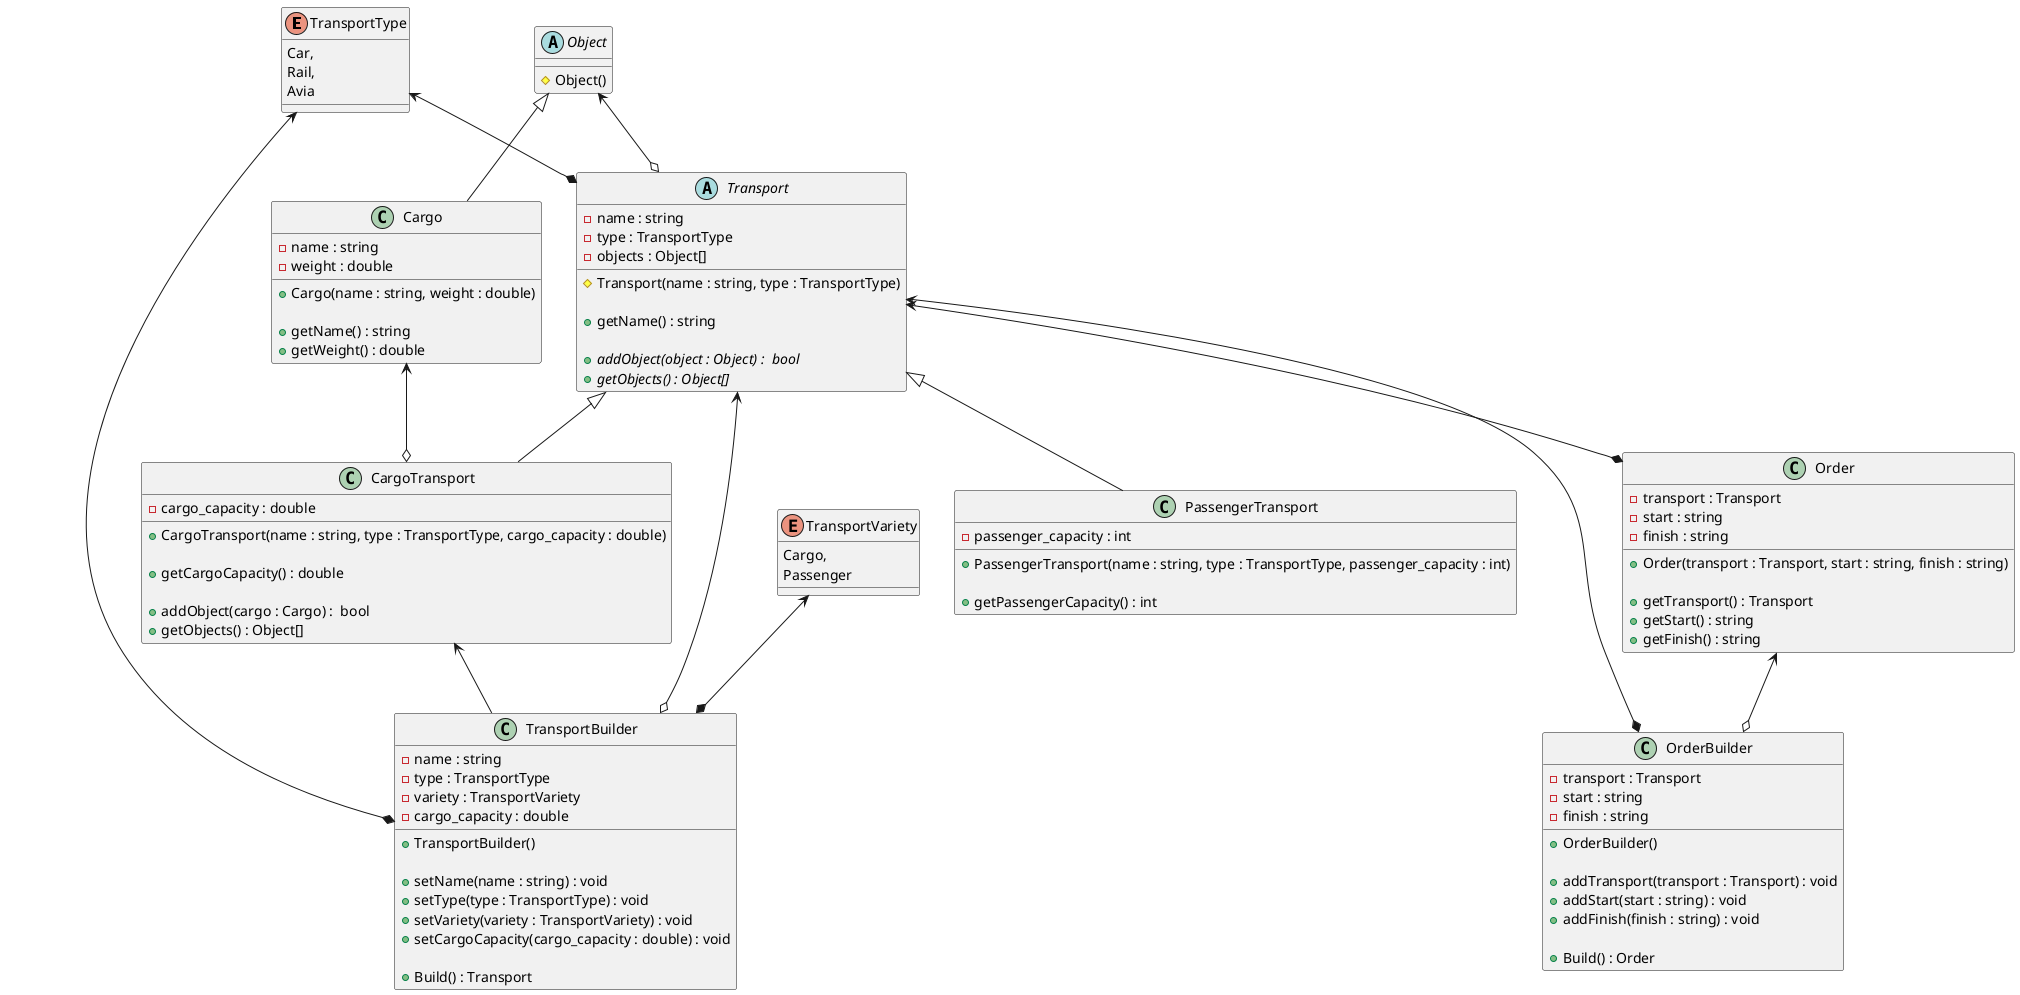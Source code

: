 @startuml
'https://plantuml.com/class-diagram

enum TransportType {
Car,
Rail,
Avia
}

abstract class Object {
# Object()
}

Object <|-- Cargo
class Cargo {
- name : string
- weight : double

+ Cargo(name : string, weight : double)

+ getName() : string
+ getWeight() : double
}


TransportType <--* Transport
Object <--o Transport
abstract class Transport {
- name : string
- type : TransportType
- objects : Object[]

# Transport(name : string, type : TransportType)

+ getName() : string

+ {abstract} addObject(object : Object) :  bool
+ {abstract} getObjects() : Object[]
}

Transport <|-- CargoTransport
Cargo <--o CargoTransport
class CargoTransport {
- cargo_capacity : double

+ CargoTransport(name : string, type : TransportType, cargo_capacity : double)

+ getCargoCapacity() : double

+ addObject(cargo : Cargo) :  bool
+ getObjects() : Object[]
}

Transport <|-- PassengerTransport
class PassengerTransport {
- passenger_capacity : int

+ PassengerTransport(name : string, type : TransportType, passenger_capacity : int)

+ getPassengerCapacity() : int
}

Transport <--* Order
class Order {
- transport : Transport
- start : string
- finish : string

+ Order(transport : Transport, start : string, finish : string)

+ getTransport() : Transport
+ getStart() : string
+ getFinish() : string
}

Transport <--* OrderBuilder
Order <--o OrderBuilder
class OrderBuilder{
- transport : Transport
- start : string
- finish : string

+ OrderBuilder()

+ addTransport(transport : Transport) : void
+ addStart(start : string) : void
+ addFinish(finish : string) : void

+ Build() : Order
}

enum TransportVariety {
Cargo,
Passenger
}


Transport <--o TransportBuilder
TransportType <--* TransportBuilder
TransportVariety <--* TransportBuilder
CargoTransport <-- TransportBuilder
class TransportBuilder {
- name : string
- type : TransportType
- variety : TransportVariety
- cargo_capacity : double

+ TransportBuilder()

+ setName(name : string) : void
+ setType(type : TransportType) : void
+ setVariety(variety : TransportVariety) : void
+ setCargoCapacity(cargo_capacity : double) : void

+ Build() : Transport
}

@enduml